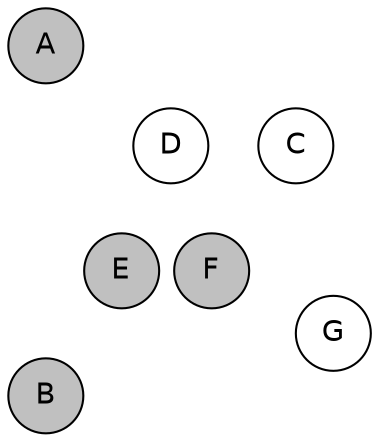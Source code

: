 
graph {

layout = circo;
mindist = .1

node [shape = circle, fontname = Helvetica, margin = 0, style = filled]
edge [style=invis]

subgraph 1 {
	E -- F -- F# -- G -- G# -- A -- A# -- B -- C -- C# -- D -- D# -- E
}

C [fillcolor = white];
C# [fillcolor = gray];
D [fillcolor = white];
D# [fillcolor = gray];
E [fillcolor = gray];
F [fillcolor = gray];
F# [fillcolor = cadetblue1];
G [fillcolor = white];
G# [fillcolor = gray];
A [fillcolor = gray];
A# [fillcolor = gray];
B [fillcolor = gray];
}
